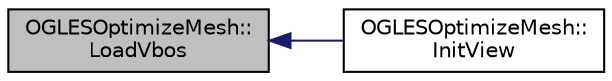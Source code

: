 digraph "OGLESOptimizeMesh::LoadVbos"
{
  edge [fontname="Helvetica",fontsize="10",labelfontname="Helvetica",labelfontsize="10"];
  node [fontname="Helvetica",fontsize="10",shape=record];
  rankdir="LR";
  Node1 [label="OGLESOptimizeMesh::\lLoadVbos",height=0.2,width=0.4,color="black", fillcolor="grey75", style="filled", fontcolor="black"];
  Node1 -> Node2 [dir="back",color="midnightblue",fontsize="10",style="solid",fontname="Helvetica"];
  Node2 [label="OGLESOptimizeMesh::\lInitView",height=0.2,width=0.4,color="black", fillcolor="white", style="filled",URL="$class_o_g_l_e_s_optimize_mesh.html#a0c430017d937f617b28981488177f51f",tooltip="Initialise the view. "];
}
